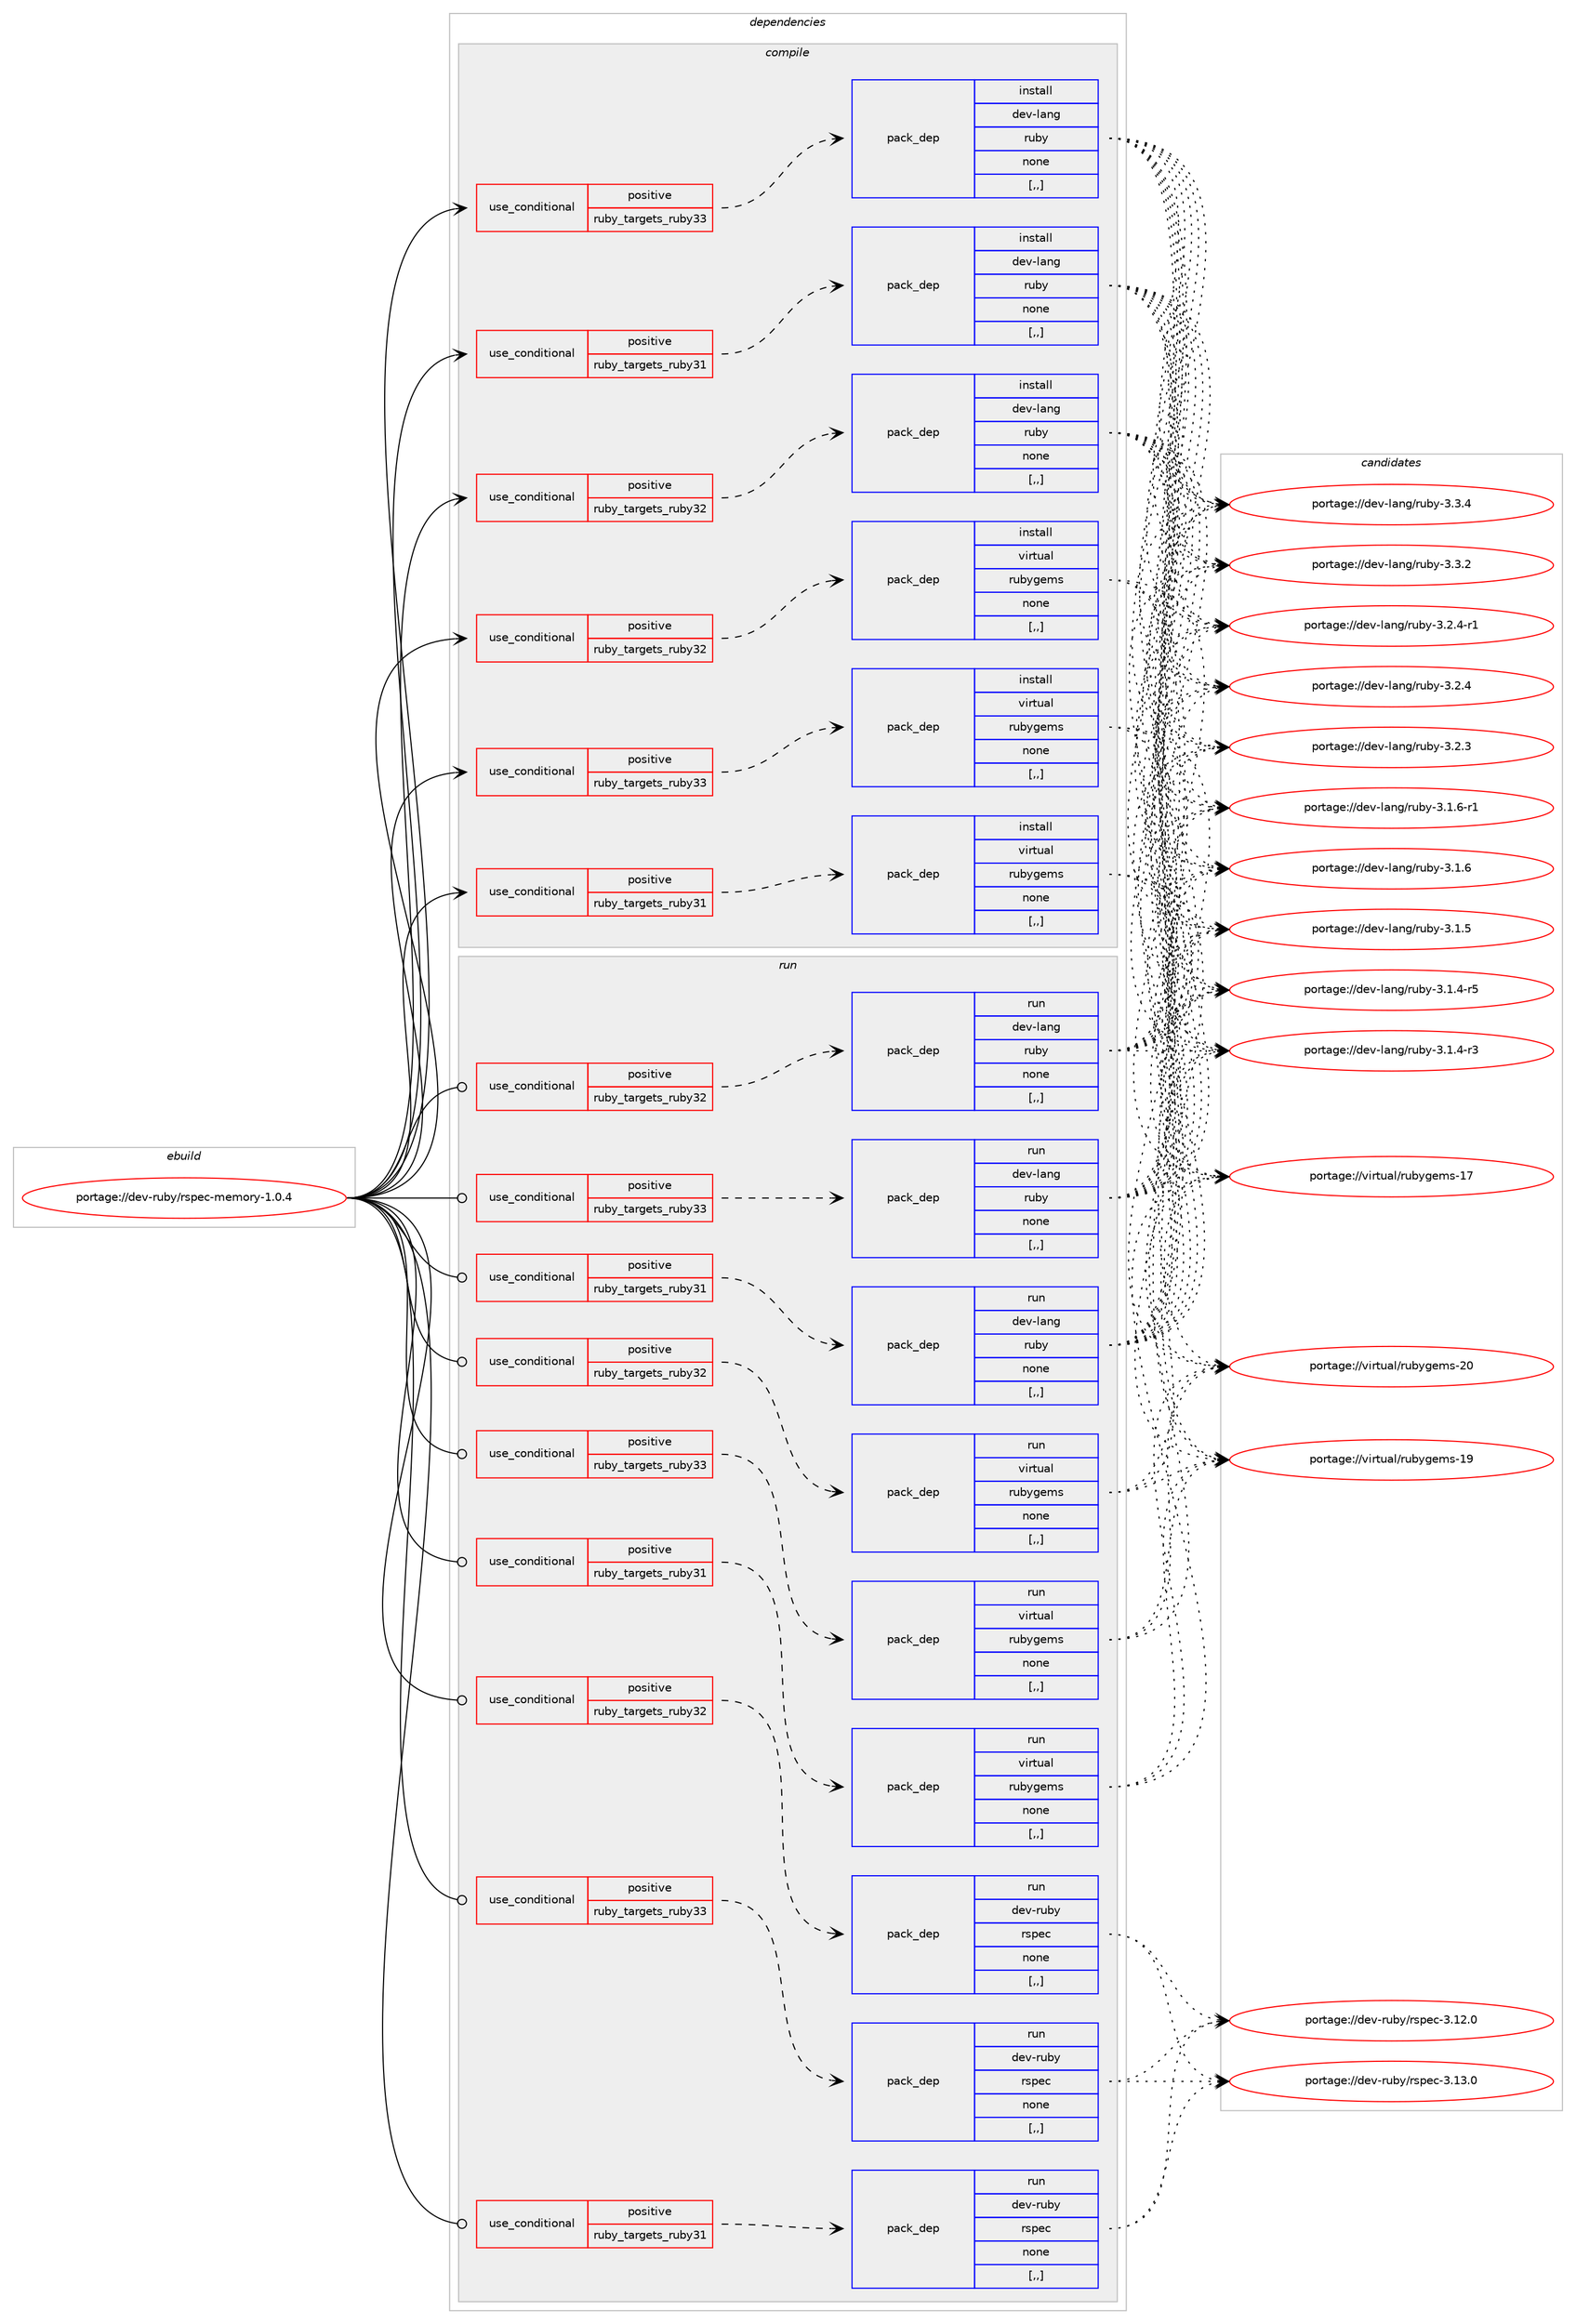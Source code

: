 digraph prolog {

# *************
# Graph options
# *************

newrank=true;
concentrate=true;
compound=true;
graph [rankdir=LR,fontname=Helvetica,fontsize=10,ranksep=1.5];#, ranksep=2.5, nodesep=0.2];
edge  [arrowhead=vee];
node  [fontname=Helvetica,fontsize=10];

# **********
# The ebuild
# **********

subgraph cluster_leftcol {
color=gray;
label=<<i>ebuild</i>>;
id [label="portage://dev-ruby/rspec-memory-1.0.4", color=red, width=4, href="../dev-ruby/rspec-memory-1.0.4.svg"];
}

# ****************
# The dependencies
# ****************

subgraph cluster_midcol {
color=gray;
label=<<i>dependencies</i>>;
subgraph cluster_compile {
fillcolor="#eeeeee";
style=filled;
label=<<i>compile</i>>;
subgraph cond54946 {
dependency199448 [label=<<TABLE BORDER="0" CELLBORDER="1" CELLSPACING="0" CELLPADDING="4"><TR><TD ROWSPAN="3" CELLPADDING="10">use_conditional</TD></TR><TR><TD>positive</TD></TR><TR><TD>ruby_targets_ruby31</TD></TR></TABLE>>, shape=none, color=red];
subgraph pack143134 {
dependency199449 [label=<<TABLE BORDER="0" CELLBORDER="1" CELLSPACING="0" CELLPADDING="4" WIDTH="220"><TR><TD ROWSPAN="6" CELLPADDING="30">pack_dep</TD></TR><TR><TD WIDTH="110">install</TD></TR><TR><TD>dev-lang</TD></TR><TR><TD>ruby</TD></TR><TR><TD>none</TD></TR><TR><TD>[,,]</TD></TR></TABLE>>, shape=none, color=blue];
}
dependency199448:e -> dependency199449:w [weight=20,style="dashed",arrowhead="vee"];
}
id:e -> dependency199448:w [weight=20,style="solid",arrowhead="vee"];
subgraph cond54947 {
dependency199450 [label=<<TABLE BORDER="0" CELLBORDER="1" CELLSPACING="0" CELLPADDING="4"><TR><TD ROWSPAN="3" CELLPADDING="10">use_conditional</TD></TR><TR><TD>positive</TD></TR><TR><TD>ruby_targets_ruby31</TD></TR></TABLE>>, shape=none, color=red];
subgraph pack143135 {
dependency199451 [label=<<TABLE BORDER="0" CELLBORDER="1" CELLSPACING="0" CELLPADDING="4" WIDTH="220"><TR><TD ROWSPAN="6" CELLPADDING="30">pack_dep</TD></TR><TR><TD WIDTH="110">install</TD></TR><TR><TD>virtual</TD></TR><TR><TD>rubygems</TD></TR><TR><TD>none</TD></TR><TR><TD>[,,]</TD></TR></TABLE>>, shape=none, color=blue];
}
dependency199450:e -> dependency199451:w [weight=20,style="dashed",arrowhead="vee"];
}
id:e -> dependency199450:w [weight=20,style="solid",arrowhead="vee"];
subgraph cond54948 {
dependency199452 [label=<<TABLE BORDER="0" CELLBORDER="1" CELLSPACING="0" CELLPADDING="4"><TR><TD ROWSPAN="3" CELLPADDING="10">use_conditional</TD></TR><TR><TD>positive</TD></TR><TR><TD>ruby_targets_ruby32</TD></TR></TABLE>>, shape=none, color=red];
subgraph pack143136 {
dependency199453 [label=<<TABLE BORDER="0" CELLBORDER="1" CELLSPACING="0" CELLPADDING="4" WIDTH="220"><TR><TD ROWSPAN="6" CELLPADDING="30">pack_dep</TD></TR><TR><TD WIDTH="110">install</TD></TR><TR><TD>dev-lang</TD></TR><TR><TD>ruby</TD></TR><TR><TD>none</TD></TR><TR><TD>[,,]</TD></TR></TABLE>>, shape=none, color=blue];
}
dependency199452:e -> dependency199453:w [weight=20,style="dashed",arrowhead="vee"];
}
id:e -> dependency199452:w [weight=20,style="solid",arrowhead="vee"];
subgraph cond54949 {
dependency199454 [label=<<TABLE BORDER="0" CELLBORDER="1" CELLSPACING="0" CELLPADDING="4"><TR><TD ROWSPAN="3" CELLPADDING="10">use_conditional</TD></TR><TR><TD>positive</TD></TR><TR><TD>ruby_targets_ruby32</TD></TR></TABLE>>, shape=none, color=red];
subgraph pack143137 {
dependency199455 [label=<<TABLE BORDER="0" CELLBORDER="1" CELLSPACING="0" CELLPADDING="4" WIDTH="220"><TR><TD ROWSPAN="6" CELLPADDING="30">pack_dep</TD></TR><TR><TD WIDTH="110">install</TD></TR><TR><TD>virtual</TD></TR><TR><TD>rubygems</TD></TR><TR><TD>none</TD></TR><TR><TD>[,,]</TD></TR></TABLE>>, shape=none, color=blue];
}
dependency199454:e -> dependency199455:w [weight=20,style="dashed",arrowhead="vee"];
}
id:e -> dependency199454:w [weight=20,style="solid",arrowhead="vee"];
subgraph cond54950 {
dependency199456 [label=<<TABLE BORDER="0" CELLBORDER="1" CELLSPACING="0" CELLPADDING="4"><TR><TD ROWSPAN="3" CELLPADDING="10">use_conditional</TD></TR><TR><TD>positive</TD></TR><TR><TD>ruby_targets_ruby33</TD></TR></TABLE>>, shape=none, color=red];
subgraph pack143138 {
dependency199457 [label=<<TABLE BORDER="0" CELLBORDER="1" CELLSPACING="0" CELLPADDING="4" WIDTH="220"><TR><TD ROWSPAN="6" CELLPADDING="30">pack_dep</TD></TR><TR><TD WIDTH="110">install</TD></TR><TR><TD>dev-lang</TD></TR><TR><TD>ruby</TD></TR><TR><TD>none</TD></TR><TR><TD>[,,]</TD></TR></TABLE>>, shape=none, color=blue];
}
dependency199456:e -> dependency199457:w [weight=20,style="dashed",arrowhead="vee"];
}
id:e -> dependency199456:w [weight=20,style="solid",arrowhead="vee"];
subgraph cond54951 {
dependency199458 [label=<<TABLE BORDER="0" CELLBORDER="1" CELLSPACING="0" CELLPADDING="4"><TR><TD ROWSPAN="3" CELLPADDING="10">use_conditional</TD></TR><TR><TD>positive</TD></TR><TR><TD>ruby_targets_ruby33</TD></TR></TABLE>>, shape=none, color=red];
subgraph pack143139 {
dependency199459 [label=<<TABLE BORDER="0" CELLBORDER="1" CELLSPACING="0" CELLPADDING="4" WIDTH="220"><TR><TD ROWSPAN="6" CELLPADDING="30">pack_dep</TD></TR><TR><TD WIDTH="110">install</TD></TR><TR><TD>virtual</TD></TR><TR><TD>rubygems</TD></TR><TR><TD>none</TD></TR><TR><TD>[,,]</TD></TR></TABLE>>, shape=none, color=blue];
}
dependency199458:e -> dependency199459:w [weight=20,style="dashed",arrowhead="vee"];
}
id:e -> dependency199458:w [weight=20,style="solid",arrowhead="vee"];
}
subgraph cluster_compileandrun {
fillcolor="#eeeeee";
style=filled;
label=<<i>compile and run</i>>;
}
subgraph cluster_run {
fillcolor="#eeeeee";
style=filled;
label=<<i>run</i>>;
subgraph cond54952 {
dependency199460 [label=<<TABLE BORDER="0" CELLBORDER="1" CELLSPACING="0" CELLPADDING="4"><TR><TD ROWSPAN="3" CELLPADDING="10">use_conditional</TD></TR><TR><TD>positive</TD></TR><TR><TD>ruby_targets_ruby31</TD></TR></TABLE>>, shape=none, color=red];
subgraph pack143140 {
dependency199461 [label=<<TABLE BORDER="0" CELLBORDER="1" CELLSPACING="0" CELLPADDING="4" WIDTH="220"><TR><TD ROWSPAN="6" CELLPADDING="30">pack_dep</TD></TR><TR><TD WIDTH="110">run</TD></TR><TR><TD>dev-lang</TD></TR><TR><TD>ruby</TD></TR><TR><TD>none</TD></TR><TR><TD>[,,]</TD></TR></TABLE>>, shape=none, color=blue];
}
dependency199460:e -> dependency199461:w [weight=20,style="dashed",arrowhead="vee"];
}
id:e -> dependency199460:w [weight=20,style="solid",arrowhead="odot"];
subgraph cond54953 {
dependency199462 [label=<<TABLE BORDER="0" CELLBORDER="1" CELLSPACING="0" CELLPADDING="4"><TR><TD ROWSPAN="3" CELLPADDING="10">use_conditional</TD></TR><TR><TD>positive</TD></TR><TR><TD>ruby_targets_ruby31</TD></TR></TABLE>>, shape=none, color=red];
subgraph pack143141 {
dependency199463 [label=<<TABLE BORDER="0" CELLBORDER="1" CELLSPACING="0" CELLPADDING="4" WIDTH="220"><TR><TD ROWSPAN="6" CELLPADDING="30">pack_dep</TD></TR><TR><TD WIDTH="110">run</TD></TR><TR><TD>dev-ruby</TD></TR><TR><TD>rspec</TD></TR><TR><TD>none</TD></TR><TR><TD>[,,]</TD></TR></TABLE>>, shape=none, color=blue];
}
dependency199462:e -> dependency199463:w [weight=20,style="dashed",arrowhead="vee"];
}
id:e -> dependency199462:w [weight=20,style="solid",arrowhead="odot"];
subgraph cond54954 {
dependency199464 [label=<<TABLE BORDER="0" CELLBORDER="1" CELLSPACING="0" CELLPADDING="4"><TR><TD ROWSPAN="3" CELLPADDING="10">use_conditional</TD></TR><TR><TD>positive</TD></TR><TR><TD>ruby_targets_ruby31</TD></TR></TABLE>>, shape=none, color=red];
subgraph pack143142 {
dependency199465 [label=<<TABLE BORDER="0" CELLBORDER="1" CELLSPACING="0" CELLPADDING="4" WIDTH="220"><TR><TD ROWSPAN="6" CELLPADDING="30">pack_dep</TD></TR><TR><TD WIDTH="110">run</TD></TR><TR><TD>virtual</TD></TR><TR><TD>rubygems</TD></TR><TR><TD>none</TD></TR><TR><TD>[,,]</TD></TR></TABLE>>, shape=none, color=blue];
}
dependency199464:e -> dependency199465:w [weight=20,style="dashed",arrowhead="vee"];
}
id:e -> dependency199464:w [weight=20,style="solid",arrowhead="odot"];
subgraph cond54955 {
dependency199466 [label=<<TABLE BORDER="0" CELLBORDER="1" CELLSPACING="0" CELLPADDING="4"><TR><TD ROWSPAN="3" CELLPADDING="10">use_conditional</TD></TR><TR><TD>positive</TD></TR><TR><TD>ruby_targets_ruby32</TD></TR></TABLE>>, shape=none, color=red];
subgraph pack143143 {
dependency199467 [label=<<TABLE BORDER="0" CELLBORDER="1" CELLSPACING="0" CELLPADDING="4" WIDTH="220"><TR><TD ROWSPAN="6" CELLPADDING="30">pack_dep</TD></TR><TR><TD WIDTH="110">run</TD></TR><TR><TD>dev-lang</TD></TR><TR><TD>ruby</TD></TR><TR><TD>none</TD></TR><TR><TD>[,,]</TD></TR></TABLE>>, shape=none, color=blue];
}
dependency199466:e -> dependency199467:w [weight=20,style="dashed",arrowhead="vee"];
}
id:e -> dependency199466:w [weight=20,style="solid",arrowhead="odot"];
subgraph cond54956 {
dependency199468 [label=<<TABLE BORDER="0" CELLBORDER="1" CELLSPACING="0" CELLPADDING="4"><TR><TD ROWSPAN="3" CELLPADDING="10">use_conditional</TD></TR><TR><TD>positive</TD></TR><TR><TD>ruby_targets_ruby32</TD></TR></TABLE>>, shape=none, color=red];
subgraph pack143144 {
dependency199469 [label=<<TABLE BORDER="0" CELLBORDER="1" CELLSPACING="0" CELLPADDING="4" WIDTH="220"><TR><TD ROWSPAN="6" CELLPADDING="30">pack_dep</TD></TR><TR><TD WIDTH="110">run</TD></TR><TR><TD>dev-ruby</TD></TR><TR><TD>rspec</TD></TR><TR><TD>none</TD></TR><TR><TD>[,,]</TD></TR></TABLE>>, shape=none, color=blue];
}
dependency199468:e -> dependency199469:w [weight=20,style="dashed",arrowhead="vee"];
}
id:e -> dependency199468:w [weight=20,style="solid",arrowhead="odot"];
subgraph cond54957 {
dependency199470 [label=<<TABLE BORDER="0" CELLBORDER="1" CELLSPACING="0" CELLPADDING="4"><TR><TD ROWSPAN="3" CELLPADDING="10">use_conditional</TD></TR><TR><TD>positive</TD></TR><TR><TD>ruby_targets_ruby32</TD></TR></TABLE>>, shape=none, color=red];
subgraph pack143145 {
dependency199471 [label=<<TABLE BORDER="0" CELLBORDER="1" CELLSPACING="0" CELLPADDING="4" WIDTH="220"><TR><TD ROWSPAN="6" CELLPADDING="30">pack_dep</TD></TR><TR><TD WIDTH="110">run</TD></TR><TR><TD>virtual</TD></TR><TR><TD>rubygems</TD></TR><TR><TD>none</TD></TR><TR><TD>[,,]</TD></TR></TABLE>>, shape=none, color=blue];
}
dependency199470:e -> dependency199471:w [weight=20,style="dashed",arrowhead="vee"];
}
id:e -> dependency199470:w [weight=20,style="solid",arrowhead="odot"];
subgraph cond54958 {
dependency199472 [label=<<TABLE BORDER="0" CELLBORDER="1" CELLSPACING="0" CELLPADDING="4"><TR><TD ROWSPAN="3" CELLPADDING="10">use_conditional</TD></TR><TR><TD>positive</TD></TR><TR><TD>ruby_targets_ruby33</TD></TR></TABLE>>, shape=none, color=red];
subgraph pack143146 {
dependency199473 [label=<<TABLE BORDER="0" CELLBORDER="1" CELLSPACING="0" CELLPADDING="4" WIDTH="220"><TR><TD ROWSPAN="6" CELLPADDING="30">pack_dep</TD></TR><TR><TD WIDTH="110">run</TD></TR><TR><TD>dev-lang</TD></TR><TR><TD>ruby</TD></TR><TR><TD>none</TD></TR><TR><TD>[,,]</TD></TR></TABLE>>, shape=none, color=blue];
}
dependency199472:e -> dependency199473:w [weight=20,style="dashed",arrowhead="vee"];
}
id:e -> dependency199472:w [weight=20,style="solid",arrowhead="odot"];
subgraph cond54959 {
dependency199474 [label=<<TABLE BORDER="0" CELLBORDER="1" CELLSPACING="0" CELLPADDING="4"><TR><TD ROWSPAN="3" CELLPADDING="10">use_conditional</TD></TR><TR><TD>positive</TD></TR><TR><TD>ruby_targets_ruby33</TD></TR></TABLE>>, shape=none, color=red];
subgraph pack143147 {
dependency199475 [label=<<TABLE BORDER="0" CELLBORDER="1" CELLSPACING="0" CELLPADDING="4" WIDTH="220"><TR><TD ROWSPAN="6" CELLPADDING="30">pack_dep</TD></TR><TR><TD WIDTH="110">run</TD></TR><TR><TD>dev-ruby</TD></TR><TR><TD>rspec</TD></TR><TR><TD>none</TD></TR><TR><TD>[,,]</TD></TR></TABLE>>, shape=none, color=blue];
}
dependency199474:e -> dependency199475:w [weight=20,style="dashed",arrowhead="vee"];
}
id:e -> dependency199474:w [weight=20,style="solid",arrowhead="odot"];
subgraph cond54960 {
dependency199476 [label=<<TABLE BORDER="0" CELLBORDER="1" CELLSPACING="0" CELLPADDING="4"><TR><TD ROWSPAN="3" CELLPADDING="10">use_conditional</TD></TR><TR><TD>positive</TD></TR><TR><TD>ruby_targets_ruby33</TD></TR></TABLE>>, shape=none, color=red];
subgraph pack143148 {
dependency199477 [label=<<TABLE BORDER="0" CELLBORDER="1" CELLSPACING="0" CELLPADDING="4" WIDTH="220"><TR><TD ROWSPAN="6" CELLPADDING="30">pack_dep</TD></TR><TR><TD WIDTH="110">run</TD></TR><TR><TD>virtual</TD></TR><TR><TD>rubygems</TD></TR><TR><TD>none</TD></TR><TR><TD>[,,]</TD></TR></TABLE>>, shape=none, color=blue];
}
dependency199476:e -> dependency199477:w [weight=20,style="dashed",arrowhead="vee"];
}
id:e -> dependency199476:w [weight=20,style="solid",arrowhead="odot"];
}
}

# **************
# The candidates
# **************

subgraph cluster_choices {
rank=same;
color=gray;
label=<<i>candidates</i>>;

subgraph choice143134 {
color=black;
nodesep=1;
choice10010111845108971101034711411798121455146514652 [label="portage://dev-lang/ruby-3.3.4", color=red, width=4,href="../dev-lang/ruby-3.3.4.svg"];
choice10010111845108971101034711411798121455146514650 [label="portage://dev-lang/ruby-3.3.2", color=red, width=4,href="../dev-lang/ruby-3.3.2.svg"];
choice100101118451089711010347114117981214551465046524511449 [label="portage://dev-lang/ruby-3.2.4-r1", color=red, width=4,href="../dev-lang/ruby-3.2.4-r1.svg"];
choice10010111845108971101034711411798121455146504652 [label="portage://dev-lang/ruby-3.2.4", color=red, width=4,href="../dev-lang/ruby-3.2.4.svg"];
choice10010111845108971101034711411798121455146504651 [label="portage://dev-lang/ruby-3.2.3", color=red, width=4,href="../dev-lang/ruby-3.2.3.svg"];
choice100101118451089711010347114117981214551464946544511449 [label="portage://dev-lang/ruby-3.1.6-r1", color=red, width=4,href="../dev-lang/ruby-3.1.6-r1.svg"];
choice10010111845108971101034711411798121455146494654 [label="portage://dev-lang/ruby-3.1.6", color=red, width=4,href="../dev-lang/ruby-3.1.6.svg"];
choice10010111845108971101034711411798121455146494653 [label="portage://dev-lang/ruby-3.1.5", color=red, width=4,href="../dev-lang/ruby-3.1.5.svg"];
choice100101118451089711010347114117981214551464946524511453 [label="portage://dev-lang/ruby-3.1.4-r5", color=red, width=4,href="../dev-lang/ruby-3.1.4-r5.svg"];
choice100101118451089711010347114117981214551464946524511451 [label="portage://dev-lang/ruby-3.1.4-r3", color=red, width=4,href="../dev-lang/ruby-3.1.4-r3.svg"];
dependency199449:e -> choice10010111845108971101034711411798121455146514652:w [style=dotted,weight="100"];
dependency199449:e -> choice10010111845108971101034711411798121455146514650:w [style=dotted,weight="100"];
dependency199449:e -> choice100101118451089711010347114117981214551465046524511449:w [style=dotted,weight="100"];
dependency199449:e -> choice10010111845108971101034711411798121455146504652:w [style=dotted,weight="100"];
dependency199449:e -> choice10010111845108971101034711411798121455146504651:w [style=dotted,weight="100"];
dependency199449:e -> choice100101118451089711010347114117981214551464946544511449:w [style=dotted,weight="100"];
dependency199449:e -> choice10010111845108971101034711411798121455146494654:w [style=dotted,weight="100"];
dependency199449:e -> choice10010111845108971101034711411798121455146494653:w [style=dotted,weight="100"];
dependency199449:e -> choice100101118451089711010347114117981214551464946524511453:w [style=dotted,weight="100"];
dependency199449:e -> choice100101118451089711010347114117981214551464946524511451:w [style=dotted,weight="100"];
}
subgraph choice143135 {
color=black;
nodesep=1;
choice118105114116117971084711411798121103101109115455048 [label="portage://virtual/rubygems-20", color=red, width=4,href="../virtual/rubygems-20.svg"];
choice118105114116117971084711411798121103101109115454957 [label="portage://virtual/rubygems-19", color=red, width=4,href="../virtual/rubygems-19.svg"];
choice118105114116117971084711411798121103101109115454955 [label="portage://virtual/rubygems-17", color=red, width=4,href="../virtual/rubygems-17.svg"];
dependency199451:e -> choice118105114116117971084711411798121103101109115455048:w [style=dotted,weight="100"];
dependency199451:e -> choice118105114116117971084711411798121103101109115454957:w [style=dotted,weight="100"];
dependency199451:e -> choice118105114116117971084711411798121103101109115454955:w [style=dotted,weight="100"];
}
subgraph choice143136 {
color=black;
nodesep=1;
choice10010111845108971101034711411798121455146514652 [label="portage://dev-lang/ruby-3.3.4", color=red, width=4,href="../dev-lang/ruby-3.3.4.svg"];
choice10010111845108971101034711411798121455146514650 [label="portage://dev-lang/ruby-3.3.2", color=red, width=4,href="../dev-lang/ruby-3.3.2.svg"];
choice100101118451089711010347114117981214551465046524511449 [label="portage://dev-lang/ruby-3.2.4-r1", color=red, width=4,href="../dev-lang/ruby-3.2.4-r1.svg"];
choice10010111845108971101034711411798121455146504652 [label="portage://dev-lang/ruby-3.2.4", color=red, width=4,href="../dev-lang/ruby-3.2.4.svg"];
choice10010111845108971101034711411798121455146504651 [label="portage://dev-lang/ruby-3.2.3", color=red, width=4,href="../dev-lang/ruby-3.2.3.svg"];
choice100101118451089711010347114117981214551464946544511449 [label="portage://dev-lang/ruby-3.1.6-r1", color=red, width=4,href="../dev-lang/ruby-3.1.6-r1.svg"];
choice10010111845108971101034711411798121455146494654 [label="portage://dev-lang/ruby-3.1.6", color=red, width=4,href="../dev-lang/ruby-3.1.6.svg"];
choice10010111845108971101034711411798121455146494653 [label="portage://dev-lang/ruby-3.1.5", color=red, width=4,href="../dev-lang/ruby-3.1.5.svg"];
choice100101118451089711010347114117981214551464946524511453 [label="portage://dev-lang/ruby-3.1.4-r5", color=red, width=4,href="../dev-lang/ruby-3.1.4-r5.svg"];
choice100101118451089711010347114117981214551464946524511451 [label="portage://dev-lang/ruby-3.1.4-r3", color=red, width=4,href="../dev-lang/ruby-3.1.4-r3.svg"];
dependency199453:e -> choice10010111845108971101034711411798121455146514652:w [style=dotted,weight="100"];
dependency199453:e -> choice10010111845108971101034711411798121455146514650:w [style=dotted,weight="100"];
dependency199453:e -> choice100101118451089711010347114117981214551465046524511449:w [style=dotted,weight="100"];
dependency199453:e -> choice10010111845108971101034711411798121455146504652:w [style=dotted,weight="100"];
dependency199453:e -> choice10010111845108971101034711411798121455146504651:w [style=dotted,weight="100"];
dependency199453:e -> choice100101118451089711010347114117981214551464946544511449:w [style=dotted,weight="100"];
dependency199453:e -> choice10010111845108971101034711411798121455146494654:w [style=dotted,weight="100"];
dependency199453:e -> choice10010111845108971101034711411798121455146494653:w [style=dotted,weight="100"];
dependency199453:e -> choice100101118451089711010347114117981214551464946524511453:w [style=dotted,weight="100"];
dependency199453:e -> choice100101118451089711010347114117981214551464946524511451:w [style=dotted,weight="100"];
}
subgraph choice143137 {
color=black;
nodesep=1;
choice118105114116117971084711411798121103101109115455048 [label="portage://virtual/rubygems-20", color=red, width=4,href="../virtual/rubygems-20.svg"];
choice118105114116117971084711411798121103101109115454957 [label="portage://virtual/rubygems-19", color=red, width=4,href="../virtual/rubygems-19.svg"];
choice118105114116117971084711411798121103101109115454955 [label="portage://virtual/rubygems-17", color=red, width=4,href="../virtual/rubygems-17.svg"];
dependency199455:e -> choice118105114116117971084711411798121103101109115455048:w [style=dotted,weight="100"];
dependency199455:e -> choice118105114116117971084711411798121103101109115454957:w [style=dotted,weight="100"];
dependency199455:e -> choice118105114116117971084711411798121103101109115454955:w [style=dotted,weight="100"];
}
subgraph choice143138 {
color=black;
nodesep=1;
choice10010111845108971101034711411798121455146514652 [label="portage://dev-lang/ruby-3.3.4", color=red, width=4,href="../dev-lang/ruby-3.3.4.svg"];
choice10010111845108971101034711411798121455146514650 [label="portage://dev-lang/ruby-3.3.2", color=red, width=4,href="../dev-lang/ruby-3.3.2.svg"];
choice100101118451089711010347114117981214551465046524511449 [label="portage://dev-lang/ruby-3.2.4-r1", color=red, width=4,href="../dev-lang/ruby-3.2.4-r1.svg"];
choice10010111845108971101034711411798121455146504652 [label="portage://dev-lang/ruby-3.2.4", color=red, width=4,href="../dev-lang/ruby-3.2.4.svg"];
choice10010111845108971101034711411798121455146504651 [label="portage://dev-lang/ruby-3.2.3", color=red, width=4,href="../dev-lang/ruby-3.2.3.svg"];
choice100101118451089711010347114117981214551464946544511449 [label="portage://dev-lang/ruby-3.1.6-r1", color=red, width=4,href="../dev-lang/ruby-3.1.6-r1.svg"];
choice10010111845108971101034711411798121455146494654 [label="portage://dev-lang/ruby-3.1.6", color=red, width=4,href="../dev-lang/ruby-3.1.6.svg"];
choice10010111845108971101034711411798121455146494653 [label="portage://dev-lang/ruby-3.1.5", color=red, width=4,href="../dev-lang/ruby-3.1.5.svg"];
choice100101118451089711010347114117981214551464946524511453 [label="portage://dev-lang/ruby-3.1.4-r5", color=red, width=4,href="../dev-lang/ruby-3.1.4-r5.svg"];
choice100101118451089711010347114117981214551464946524511451 [label="portage://dev-lang/ruby-3.1.4-r3", color=red, width=4,href="../dev-lang/ruby-3.1.4-r3.svg"];
dependency199457:e -> choice10010111845108971101034711411798121455146514652:w [style=dotted,weight="100"];
dependency199457:e -> choice10010111845108971101034711411798121455146514650:w [style=dotted,weight="100"];
dependency199457:e -> choice100101118451089711010347114117981214551465046524511449:w [style=dotted,weight="100"];
dependency199457:e -> choice10010111845108971101034711411798121455146504652:w [style=dotted,weight="100"];
dependency199457:e -> choice10010111845108971101034711411798121455146504651:w [style=dotted,weight="100"];
dependency199457:e -> choice100101118451089711010347114117981214551464946544511449:w [style=dotted,weight="100"];
dependency199457:e -> choice10010111845108971101034711411798121455146494654:w [style=dotted,weight="100"];
dependency199457:e -> choice10010111845108971101034711411798121455146494653:w [style=dotted,weight="100"];
dependency199457:e -> choice100101118451089711010347114117981214551464946524511453:w [style=dotted,weight="100"];
dependency199457:e -> choice100101118451089711010347114117981214551464946524511451:w [style=dotted,weight="100"];
}
subgraph choice143139 {
color=black;
nodesep=1;
choice118105114116117971084711411798121103101109115455048 [label="portage://virtual/rubygems-20", color=red, width=4,href="../virtual/rubygems-20.svg"];
choice118105114116117971084711411798121103101109115454957 [label="portage://virtual/rubygems-19", color=red, width=4,href="../virtual/rubygems-19.svg"];
choice118105114116117971084711411798121103101109115454955 [label="portage://virtual/rubygems-17", color=red, width=4,href="../virtual/rubygems-17.svg"];
dependency199459:e -> choice118105114116117971084711411798121103101109115455048:w [style=dotted,weight="100"];
dependency199459:e -> choice118105114116117971084711411798121103101109115454957:w [style=dotted,weight="100"];
dependency199459:e -> choice118105114116117971084711411798121103101109115454955:w [style=dotted,weight="100"];
}
subgraph choice143140 {
color=black;
nodesep=1;
choice10010111845108971101034711411798121455146514652 [label="portage://dev-lang/ruby-3.3.4", color=red, width=4,href="../dev-lang/ruby-3.3.4.svg"];
choice10010111845108971101034711411798121455146514650 [label="portage://dev-lang/ruby-3.3.2", color=red, width=4,href="../dev-lang/ruby-3.3.2.svg"];
choice100101118451089711010347114117981214551465046524511449 [label="portage://dev-lang/ruby-3.2.4-r1", color=red, width=4,href="../dev-lang/ruby-3.2.4-r1.svg"];
choice10010111845108971101034711411798121455146504652 [label="portage://dev-lang/ruby-3.2.4", color=red, width=4,href="../dev-lang/ruby-3.2.4.svg"];
choice10010111845108971101034711411798121455146504651 [label="portage://dev-lang/ruby-3.2.3", color=red, width=4,href="../dev-lang/ruby-3.2.3.svg"];
choice100101118451089711010347114117981214551464946544511449 [label="portage://dev-lang/ruby-3.1.6-r1", color=red, width=4,href="../dev-lang/ruby-3.1.6-r1.svg"];
choice10010111845108971101034711411798121455146494654 [label="portage://dev-lang/ruby-3.1.6", color=red, width=4,href="../dev-lang/ruby-3.1.6.svg"];
choice10010111845108971101034711411798121455146494653 [label="portage://dev-lang/ruby-3.1.5", color=red, width=4,href="../dev-lang/ruby-3.1.5.svg"];
choice100101118451089711010347114117981214551464946524511453 [label="portage://dev-lang/ruby-3.1.4-r5", color=red, width=4,href="../dev-lang/ruby-3.1.4-r5.svg"];
choice100101118451089711010347114117981214551464946524511451 [label="portage://dev-lang/ruby-3.1.4-r3", color=red, width=4,href="../dev-lang/ruby-3.1.4-r3.svg"];
dependency199461:e -> choice10010111845108971101034711411798121455146514652:w [style=dotted,weight="100"];
dependency199461:e -> choice10010111845108971101034711411798121455146514650:w [style=dotted,weight="100"];
dependency199461:e -> choice100101118451089711010347114117981214551465046524511449:w [style=dotted,weight="100"];
dependency199461:e -> choice10010111845108971101034711411798121455146504652:w [style=dotted,weight="100"];
dependency199461:e -> choice10010111845108971101034711411798121455146504651:w [style=dotted,weight="100"];
dependency199461:e -> choice100101118451089711010347114117981214551464946544511449:w [style=dotted,weight="100"];
dependency199461:e -> choice10010111845108971101034711411798121455146494654:w [style=dotted,weight="100"];
dependency199461:e -> choice10010111845108971101034711411798121455146494653:w [style=dotted,weight="100"];
dependency199461:e -> choice100101118451089711010347114117981214551464946524511453:w [style=dotted,weight="100"];
dependency199461:e -> choice100101118451089711010347114117981214551464946524511451:w [style=dotted,weight="100"];
}
subgraph choice143141 {
color=black;
nodesep=1;
choice1001011184511411798121471141151121019945514649514648 [label="portage://dev-ruby/rspec-3.13.0", color=red, width=4,href="../dev-ruby/rspec-3.13.0.svg"];
choice1001011184511411798121471141151121019945514649504648 [label="portage://dev-ruby/rspec-3.12.0", color=red, width=4,href="../dev-ruby/rspec-3.12.0.svg"];
dependency199463:e -> choice1001011184511411798121471141151121019945514649514648:w [style=dotted,weight="100"];
dependency199463:e -> choice1001011184511411798121471141151121019945514649504648:w [style=dotted,weight="100"];
}
subgraph choice143142 {
color=black;
nodesep=1;
choice118105114116117971084711411798121103101109115455048 [label="portage://virtual/rubygems-20", color=red, width=4,href="../virtual/rubygems-20.svg"];
choice118105114116117971084711411798121103101109115454957 [label="portage://virtual/rubygems-19", color=red, width=4,href="../virtual/rubygems-19.svg"];
choice118105114116117971084711411798121103101109115454955 [label="portage://virtual/rubygems-17", color=red, width=4,href="../virtual/rubygems-17.svg"];
dependency199465:e -> choice118105114116117971084711411798121103101109115455048:w [style=dotted,weight="100"];
dependency199465:e -> choice118105114116117971084711411798121103101109115454957:w [style=dotted,weight="100"];
dependency199465:e -> choice118105114116117971084711411798121103101109115454955:w [style=dotted,weight="100"];
}
subgraph choice143143 {
color=black;
nodesep=1;
choice10010111845108971101034711411798121455146514652 [label="portage://dev-lang/ruby-3.3.4", color=red, width=4,href="../dev-lang/ruby-3.3.4.svg"];
choice10010111845108971101034711411798121455146514650 [label="portage://dev-lang/ruby-3.3.2", color=red, width=4,href="../dev-lang/ruby-3.3.2.svg"];
choice100101118451089711010347114117981214551465046524511449 [label="portage://dev-lang/ruby-3.2.4-r1", color=red, width=4,href="../dev-lang/ruby-3.2.4-r1.svg"];
choice10010111845108971101034711411798121455146504652 [label="portage://dev-lang/ruby-3.2.4", color=red, width=4,href="../dev-lang/ruby-3.2.4.svg"];
choice10010111845108971101034711411798121455146504651 [label="portage://dev-lang/ruby-3.2.3", color=red, width=4,href="../dev-lang/ruby-3.2.3.svg"];
choice100101118451089711010347114117981214551464946544511449 [label="portage://dev-lang/ruby-3.1.6-r1", color=red, width=4,href="../dev-lang/ruby-3.1.6-r1.svg"];
choice10010111845108971101034711411798121455146494654 [label="portage://dev-lang/ruby-3.1.6", color=red, width=4,href="../dev-lang/ruby-3.1.6.svg"];
choice10010111845108971101034711411798121455146494653 [label="portage://dev-lang/ruby-3.1.5", color=red, width=4,href="../dev-lang/ruby-3.1.5.svg"];
choice100101118451089711010347114117981214551464946524511453 [label="portage://dev-lang/ruby-3.1.4-r5", color=red, width=4,href="../dev-lang/ruby-3.1.4-r5.svg"];
choice100101118451089711010347114117981214551464946524511451 [label="portage://dev-lang/ruby-3.1.4-r3", color=red, width=4,href="../dev-lang/ruby-3.1.4-r3.svg"];
dependency199467:e -> choice10010111845108971101034711411798121455146514652:w [style=dotted,weight="100"];
dependency199467:e -> choice10010111845108971101034711411798121455146514650:w [style=dotted,weight="100"];
dependency199467:e -> choice100101118451089711010347114117981214551465046524511449:w [style=dotted,weight="100"];
dependency199467:e -> choice10010111845108971101034711411798121455146504652:w [style=dotted,weight="100"];
dependency199467:e -> choice10010111845108971101034711411798121455146504651:w [style=dotted,weight="100"];
dependency199467:e -> choice100101118451089711010347114117981214551464946544511449:w [style=dotted,weight="100"];
dependency199467:e -> choice10010111845108971101034711411798121455146494654:w [style=dotted,weight="100"];
dependency199467:e -> choice10010111845108971101034711411798121455146494653:w [style=dotted,weight="100"];
dependency199467:e -> choice100101118451089711010347114117981214551464946524511453:w [style=dotted,weight="100"];
dependency199467:e -> choice100101118451089711010347114117981214551464946524511451:w [style=dotted,weight="100"];
}
subgraph choice143144 {
color=black;
nodesep=1;
choice1001011184511411798121471141151121019945514649514648 [label="portage://dev-ruby/rspec-3.13.0", color=red, width=4,href="../dev-ruby/rspec-3.13.0.svg"];
choice1001011184511411798121471141151121019945514649504648 [label="portage://dev-ruby/rspec-3.12.0", color=red, width=4,href="../dev-ruby/rspec-3.12.0.svg"];
dependency199469:e -> choice1001011184511411798121471141151121019945514649514648:w [style=dotted,weight="100"];
dependency199469:e -> choice1001011184511411798121471141151121019945514649504648:w [style=dotted,weight="100"];
}
subgraph choice143145 {
color=black;
nodesep=1;
choice118105114116117971084711411798121103101109115455048 [label="portage://virtual/rubygems-20", color=red, width=4,href="../virtual/rubygems-20.svg"];
choice118105114116117971084711411798121103101109115454957 [label="portage://virtual/rubygems-19", color=red, width=4,href="../virtual/rubygems-19.svg"];
choice118105114116117971084711411798121103101109115454955 [label="portage://virtual/rubygems-17", color=red, width=4,href="../virtual/rubygems-17.svg"];
dependency199471:e -> choice118105114116117971084711411798121103101109115455048:w [style=dotted,weight="100"];
dependency199471:e -> choice118105114116117971084711411798121103101109115454957:w [style=dotted,weight="100"];
dependency199471:e -> choice118105114116117971084711411798121103101109115454955:w [style=dotted,weight="100"];
}
subgraph choice143146 {
color=black;
nodesep=1;
choice10010111845108971101034711411798121455146514652 [label="portage://dev-lang/ruby-3.3.4", color=red, width=4,href="../dev-lang/ruby-3.3.4.svg"];
choice10010111845108971101034711411798121455146514650 [label="portage://dev-lang/ruby-3.3.2", color=red, width=4,href="../dev-lang/ruby-3.3.2.svg"];
choice100101118451089711010347114117981214551465046524511449 [label="portage://dev-lang/ruby-3.2.4-r1", color=red, width=4,href="../dev-lang/ruby-3.2.4-r1.svg"];
choice10010111845108971101034711411798121455146504652 [label="portage://dev-lang/ruby-3.2.4", color=red, width=4,href="../dev-lang/ruby-3.2.4.svg"];
choice10010111845108971101034711411798121455146504651 [label="portage://dev-lang/ruby-3.2.3", color=red, width=4,href="../dev-lang/ruby-3.2.3.svg"];
choice100101118451089711010347114117981214551464946544511449 [label="portage://dev-lang/ruby-3.1.6-r1", color=red, width=4,href="../dev-lang/ruby-3.1.6-r1.svg"];
choice10010111845108971101034711411798121455146494654 [label="portage://dev-lang/ruby-3.1.6", color=red, width=4,href="../dev-lang/ruby-3.1.6.svg"];
choice10010111845108971101034711411798121455146494653 [label="portage://dev-lang/ruby-3.1.5", color=red, width=4,href="../dev-lang/ruby-3.1.5.svg"];
choice100101118451089711010347114117981214551464946524511453 [label="portage://dev-lang/ruby-3.1.4-r5", color=red, width=4,href="../dev-lang/ruby-3.1.4-r5.svg"];
choice100101118451089711010347114117981214551464946524511451 [label="portage://dev-lang/ruby-3.1.4-r3", color=red, width=4,href="../dev-lang/ruby-3.1.4-r3.svg"];
dependency199473:e -> choice10010111845108971101034711411798121455146514652:w [style=dotted,weight="100"];
dependency199473:e -> choice10010111845108971101034711411798121455146514650:w [style=dotted,weight="100"];
dependency199473:e -> choice100101118451089711010347114117981214551465046524511449:w [style=dotted,weight="100"];
dependency199473:e -> choice10010111845108971101034711411798121455146504652:w [style=dotted,weight="100"];
dependency199473:e -> choice10010111845108971101034711411798121455146504651:w [style=dotted,weight="100"];
dependency199473:e -> choice100101118451089711010347114117981214551464946544511449:w [style=dotted,weight="100"];
dependency199473:e -> choice10010111845108971101034711411798121455146494654:w [style=dotted,weight="100"];
dependency199473:e -> choice10010111845108971101034711411798121455146494653:w [style=dotted,weight="100"];
dependency199473:e -> choice100101118451089711010347114117981214551464946524511453:w [style=dotted,weight="100"];
dependency199473:e -> choice100101118451089711010347114117981214551464946524511451:w [style=dotted,weight="100"];
}
subgraph choice143147 {
color=black;
nodesep=1;
choice1001011184511411798121471141151121019945514649514648 [label="portage://dev-ruby/rspec-3.13.0", color=red, width=4,href="../dev-ruby/rspec-3.13.0.svg"];
choice1001011184511411798121471141151121019945514649504648 [label="portage://dev-ruby/rspec-3.12.0", color=red, width=4,href="../dev-ruby/rspec-3.12.0.svg"];
dependency199475:e -> choice1001011184511411798121471141151121019945514649514648:w [style=dotted,weight="100"];
dependency199475:e -> choice1001011184511411798121471141151121019945514649504648:w [style=dotted,weight="100"];
}
subgraph choice143148 {
color=black;
nodesep=1;
choice118105114116117971084711411798121103101109115455048 [label="portage://virtual/rubygems-20", color=red, width=4,href="../virtual/rubygems-20.svg"];
choice118105114116117971084711411798121103101109115454957 [label="portage://virtual/rubygems-19", color=red, width=4,href="../virtual/rubygems-19.svg"];
choice118105114116117971084711411798121103101109115454955 [label="portage://virtual/rubygems-17", color=red, width=4,href="../virtual/rubygems-17.svg"];
dependency199477:e -> choice118105114116117971084711411798121103101109115455048:w [style=dotted,weight="100"];
dependency199477:e -> choice118105114116117971084711411798121103101109115454957:w [style=dotted,weight="100"];
dependency199477:e -> choice118105114116117971084711411798121103101109115454955:w [style=dotted,weight="100"];
}
}

}
